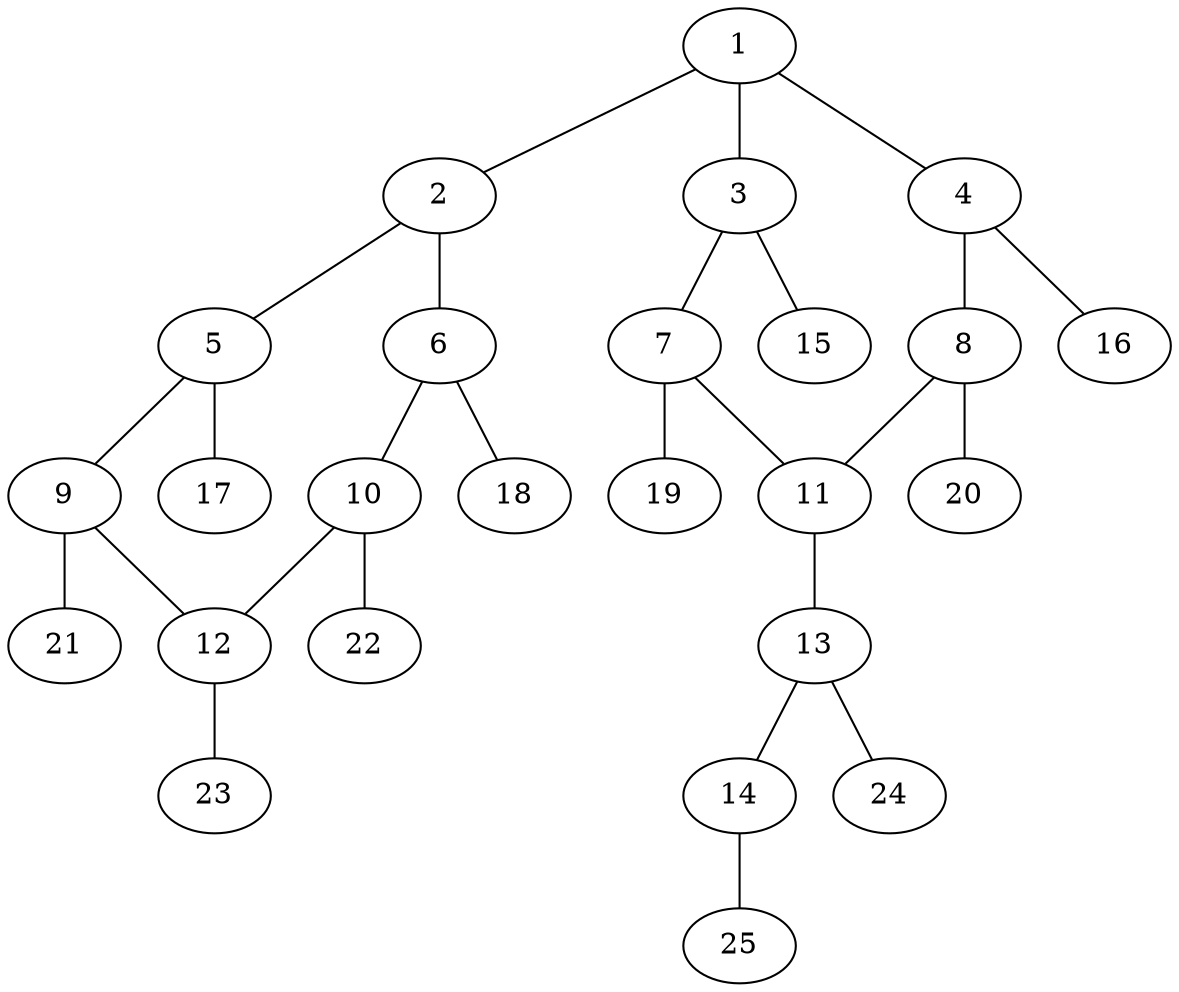 graph molecule_541 {
	1	 [chem=C];
	2	 [chem=C];
	1 -- 2	 [valence=1];
	3	 [chem=C];
	1 -- 3	 [valence=1];
	4	 [chem=C];
	1 -- 4	 [valence=2];
	5	 [chem=C];
	2 -- 5	 [valence=2];
	6	 [chem=C];
	2 -- 6	 [valence=1];
	7	 [chem=C];
	3 -- 7	 [valence=2];
	15	 [chem=H];
	3 -- 15	 [valence=1];
	8	 [chem=C];
	4 -- 8	 [valence=1];
	16	 [chem=H];
	4 -- 16	 [valence=1];
	9	 [chem=C];
	5 -- 9	 [valence=1];
	17	 [chem=H];
	5 -- 17	 [valence=1];
	10	 [chem=C];
	6 -- 10	 [valence=2];
	18	 [chem=H];
	6 -- 18	 [valence=1];
	11	 [chem=C];
	7 -- 11	 [valence=1];
	19	 [chem=H];
	7 -- 19	 [valence=1];
	8 -- 11	 [valence=2];
	20	 [chem=H];
	8 -- 20	 [valence=1];
	12	 [chem=C];
	9 -- 12	 [valence=2];
	21	 [chem=H];
	9 -- 21	 [valence=1];
	10 -- 12	 [valence=1];
	22	 [chem=H];
	10 -- 22	 [valence=1];
	13	 [chem=N];
	11 -- 13	 [valence=1];
	23	 [chem=H];
	12 -- 23	 [valence=1];
	14	 [chem=O];
	13 -- 14	 [valence=1];
	24	 [chem=H];
	13 -- 24	 [valence=1];
	25	 [chem=H];
	14 -- 25	 [valence=1];
}
